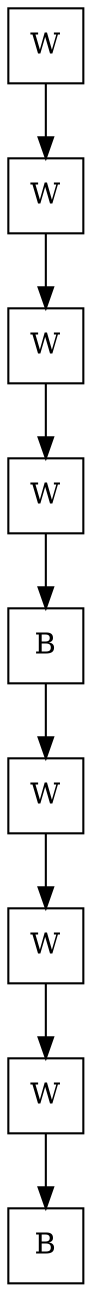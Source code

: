 digraph Grafica {
	node [shape=square]
	"(0,0)" [label=W]
	"(1,0)" [label=W]
	"(2,0)" [label=W]
	"(0,1)" [label=W]
	"(1,1)" [label=B]
	"(2,1)" [label=W]
	"(0,2)" [label=W]
	"(1,2)" [label=W]
	"(2,2)" [label=B]
	"(0,0)" -> "(1,0)"
	"(1,0)" -> "(2,0)"
	"(2,0)" -> "(0,1)"
	"(0,1)" -> "(1,1)"
	"(1,1)" -> "(2,1)"
	"(2,1)" -> "(0,2)"
	"(0,2)" -> "(1,2)"
	"(1,2)" -> "(2,2)"
}
